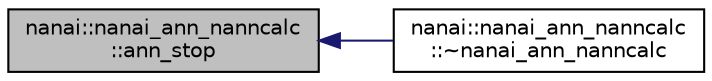 digraph "nanai::nanai_ann_nanncalc::ann_stop"
{
  edge [fontname="Helvetica",fontsize="10",labelfontname="Helvetica",labelfontsize="10"];
  node [fontname="Helvetica",fontsize="10",shape=record];
  rankdir="LR";
  Node1 [label="nanai::nanai_ann_nanncalc\l::ann_stop",height=0.2,width=0.4,color="black", fillcolor="grey75", style="filled", fontcolor="black"];
  Node1 -> Node2 [dir="back",color="midnightblue",fontsize="10",style="solid"];
  Node2 [label="nanai::nanai_ann_nanncalc\l::~nanai_ann_nanncalc",height=0.2,width=0.4,color="black", fillcolor="white", style="filled",URL="$classnanai_1_1nanai__ann__nanncalc.html#a2f5530f782f2585958c79c94bc3232d7"];
}
